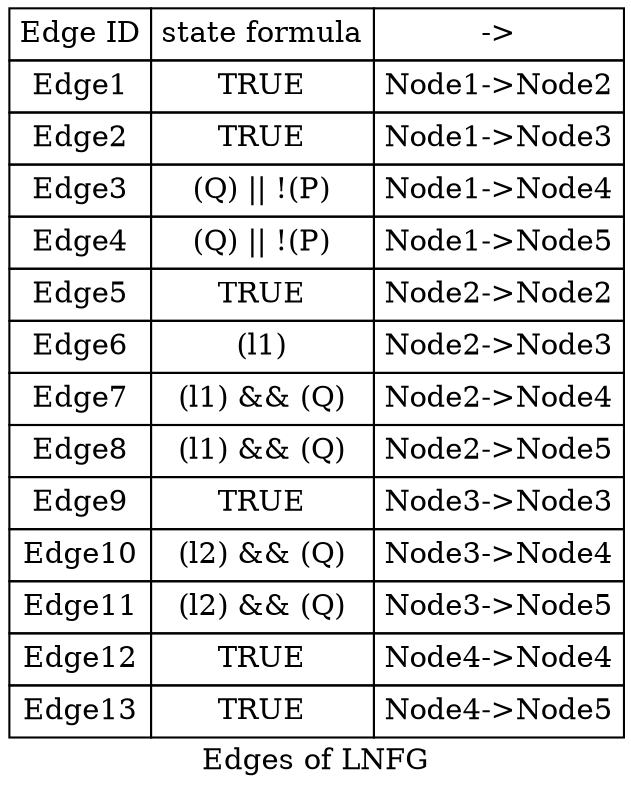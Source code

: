 digraph G1{
color=lightgrey;
style=filled;
label="Edges of LNFG";
b[shape=none,margin=0,label=<
<TABLE BORDER="0" CELLBORDER="1" CELLSPACING="0" CELLPADDING="4">
<TR><TD>Edge ID</TD><TD>state formula</TD><TD>-&gt;</TD></TR>
<TR><TD>Edge1</TD><TD>TRUE</TD><TD>Node1-&gt;Node2</TD>
</TR>
<TR><TD>Edge2</TD><TD>TRUE</TD><TD>Node1-&gt;Node3</TD>
</TR>
<TR><TD>Edge3</TD><TD>(Q) || !(P)</TD><TD>Node1-&gt;Node4</TD>
</TR>
<TR><TD>Edge4</TD><TD>(Q) || !(P)</TD><TD>Node1-&gt;Node5</TD>
</TR>
<TR><TD>Edge5</TD><TD>TRUE</TD><TD>Node2-&gt;Node2</TD>
</TR>
<TR><TD>Edge6</TD><TD>(l1)</TD><TD>Node2-&gt;Node3</TD>
</TR>
<TR><TD>Edge7</TD><TD>(l1) &amp;&amp; (Q)</TD><TD>Node2-&gt;Node4</TD>
</TR>
<TR><TD>Edge8</TD><TD>(l1) &amp;&amp; (Q)</TD><TD>Node2-&gt;Node5</TD>
</TR>
<TR><TD>Edge9</TD><TD>TRUE</TD><TD>Node3-&gt;Node3</TD>
</TR>
<TR><TD>Edge10</TD><TD>(l2) &amp;&amp; (Q)</TD><TD>Node3-&gt;Node4</TD>
</TR>
<TR><TD>Edge11</TD><TD>(l2) &amp;&amp; (Q)</TD><TD>Node3-&gt;Node5</TD>
</TR>
<TR><TD>Edge12</TD><TD>TRUE</TD><TD>Node4-&gt;Node4</TD>
</TR>
<TR><TD>Edge13</TD><TD>TRUE</TD><TD>Node4-&gt;Node5</TD>
</TR>
</TABLE>>];
}
